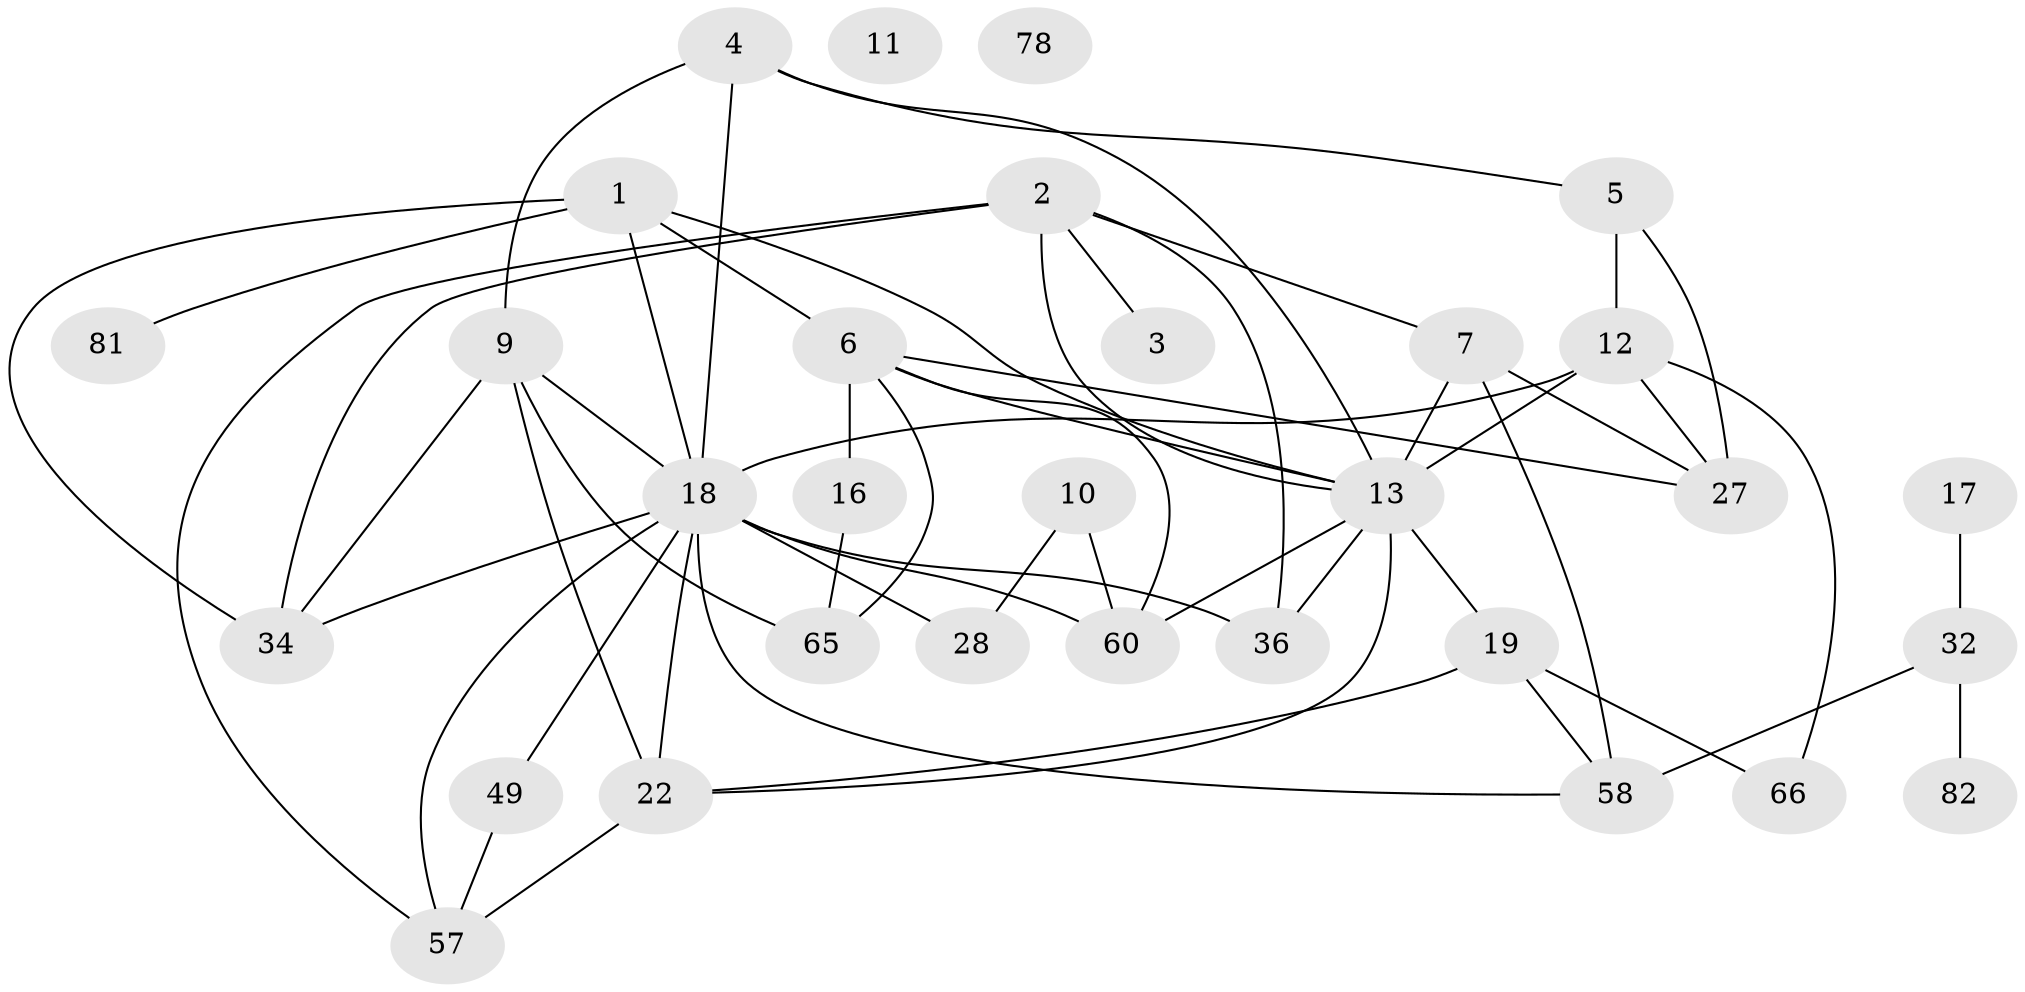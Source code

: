 // original degree distribution, {2: 0.25, 5: 0.10714285714285714, 1: 0.13095238095238096, 3: 0.2857142857142857, 0: 0.023809523809523808, 4: 0.16666666666666666, 6: 0.011904761904761904, 7: 0.023809523809523808}
// Generated by graph-tools (version 1.1) at 2025/16/03/04/25 18:16:42]
// undirected, 31 vertices, 56 edges
graph export_dot {
graph [start="1"]
  node [color=gray90,style=filled];
  1 [super="+15"];
  2 [super="+14+37+59+46"];
  3;
  4 [super="+53+72"];
  5 [super="+43+8"];
  6 [super="+63"];
  7 [super="+54+21+31"];
  9 [super="+75+41"];
  10 [super="+55"];
  11;
  12 [super="+50+70+44+45"];
  13 [super="+80+25+39+20+73"];
  16;
  17;
  18 [super="+26+30+23"];
  19 [super="+69"];
  22 [super="+68+56"];
  27 [super="+35"];
  28 [super="+42"];
  32 [super="+33"];
  34 [super="+71+61"];
  36 [super="+38"];
  49;
  57 [super="+84+77"];
  58 [super="+62"];
  60 [super="+76+67"];
  65 [super="+74"];
  66;
  78;
  81;
  82;
  1 -- 81;
  1 -- 13;
  1 -- 18;
  1 -- 6;
  1 -- 34;
  2 -- 57;
  2 -- 7 [weight=2];
  2 -- 34;
  2 -- 3;
  2 -- 13 [weight=3];
  2 -- 36;
  4 -- 13;
  4 -- 9;
  4 -- 18 [weight=2];
  4 -- 5;
  5 -- 27;
  5 -- 12;
  6 -- 16;
  6 -- 13 [weight=2];
  6 -- 65;
  6 -- 27;
  6 -- 60;
  7 -- 58 [weight=2];
  7 -- 13 [weight=4];
  7 -- 27;
  9 -- 65;
  9 -- 22;
  9 -- 34;
  9 -- 18;
  10 -- 28;
  10 -- 60;
  12 -- 66;
  12 -- 18;
  12 -- 13 [weight=2];
  12 -- 27;
  13 -- 22;
  13 -- 60 [weight=2];
  13 -- 19;
  13 -- 36;
  16 -- 65;
  17 -- 32;
  18 -- 36;
  18 -- 57;
  18 -- 58;
  18 -- 49;
  18 -- 28;
  18 -- 34;
  18 -- 22;
  18 -- 60;
  19 -- 22;
  19 -- 58;
  19 -- 66;
  22 -- 57;
  32 -- 82;
  32 -- 58;
  49 -- 57;
}
